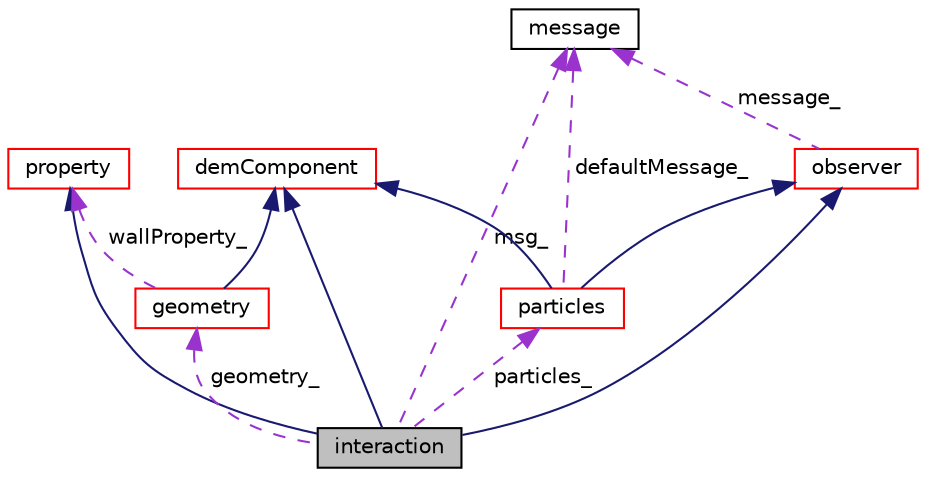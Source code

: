 digraph "interaction"
{
 // LATEX_PDF_SIZE
  edge [fontname="Helvetica",fontsize="10",labelfontname="Helvetica",labelfontsize="10"];
  node [fontname="Helvetica",fontsize="10",shape=record];
  Node1 [label="interaction",height=0.2,width=0.4,color="black", fillcolor="grey75", style="filled", fontcolor="black",tooltip=" "];
  Node2 -> Node1 [dir="back",color="midnightblue",fontsize="10",style="solid",fontname="Helvetica"];
  Node2 [label="property",height=0.2,width=0.4,color="red", fillcolor="white", style="filled",URL="$classpFlow_1_1property.html",tooltip="property holds the pure properties of materials."];
  Node32 -> Node1 [dir="back",color="midnightblue",fontsize="10",style="solid",fontname="Helvetica"];
  Node32 [label="observer",height=0.2,width=0.4,color="red", fillcolor="white", style="filled",URL="$classpFlow_1_1observer.html",tooltip=" "];
  Node33 -> Node32 [dir="back",color="darkorchid3",fontsize="10",style="dashed",label=" message_" ,fontname="Helvetica"];
  Node33 [label="message",height=0.2,width=0.4,color="black", fillcolor="white", style="filled",URL="$classpFlow_1_1message.html",tooltip=" "];
  Node35 -> Node1 [dir="back",color="midnightblue",fontsize="10",style="solid",fontname="Helvetica"];
  Node35 [label="demComponent",height=0.2,width=0.4,color="red", fillcolor="white", style="filled",URL="$classpFlow_1_1demComponent.html",tooltip="A base class for every main component of DEM system."];
  Node33 -> Node1 [dir="back",color="darkorchid3",fontsize="10",style="dashed",label=" msg_" ,fontname="Helvetica"];
  Node56 -> Node1 [dir="back",color="darkorchid3",fontsize="10",style="dashed",label=" geometry_" ,fontname="Helvetica"];
  Node56 [label="geometry",height=0.2,width=0.4,color="red", fillcolor="white", style="filled",URL="$classpFlow_1_1geometry.html",tooltip="Base class for geometry for managing tri-surfaces, geometry motion, and surface physical properties."];
  Node35 -> Node56 [dir="back",color="midnightblue",fontsize="10",style="solid",fontname="Helvetica"];
  Node2 -> Node56 [dir="back",color="darkorchid3",fontsize="10",style="dashed",label=" wallProperty_" ,fontname="Helvetica"];
  Node80 -> Node1 [dir="back",color="darkorchid3",fontsize="10",style="dashed",label=" particles_" ,fontname="Helvetica"];
  Node80 [label="particles",height=0.2,width=0.4,color="red", fillcolor="white", style="filled",URL="$classpFlow_1_1particles.html",tooltip=" "];
  Node32 -> Node80 [dir="back",color="midnightblue",fontsize="10",style="solid",fontname="Helvetica"];
  Node35 -> Node80 [dir="back",color="midnightblue",fontsize="10",style="solid",fontname="Helvetica"];
  Node33 -> Node80 [dir="back",color="darkorchid3",fontsize="10",style="dashed",label=" defaultMessage_" ,fontname="Helvetica"];
}
